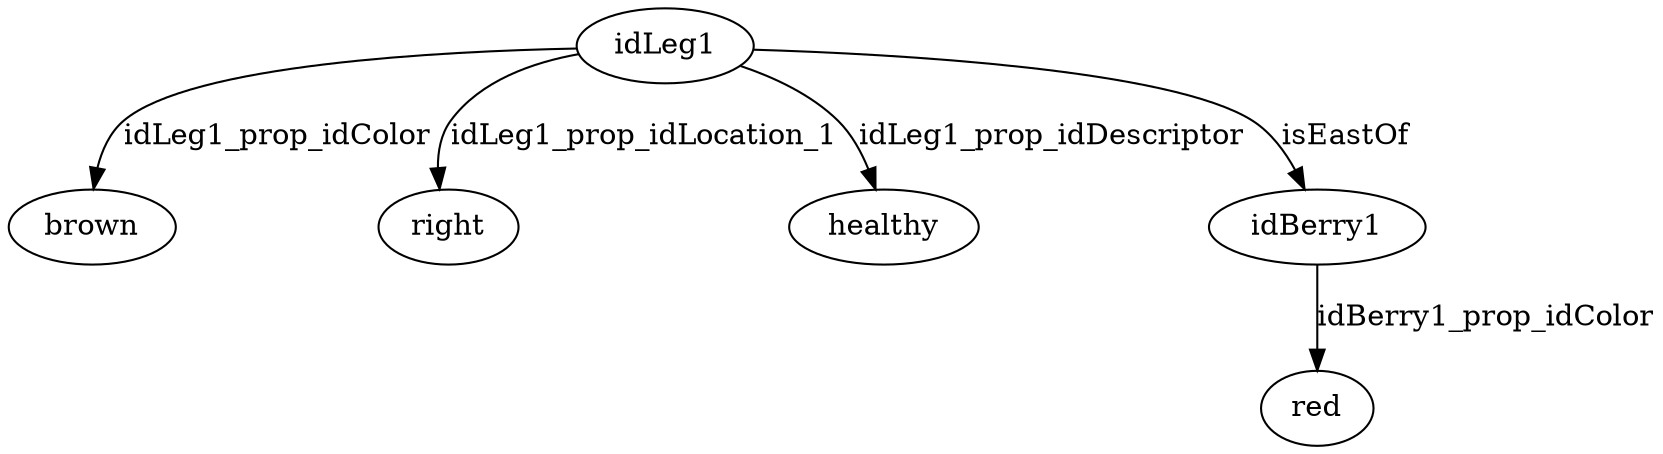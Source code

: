strict digraph  {
idLeg1 [node_type=entity_node, root=root];
brown;
right;
healthy;
idBerry1;
red;
idLeg1 -> brown  [edge_type=property, label=idLeg1_prop_idColor];
idLeg1 -> right  [edge_type=property, label=idLeg1_prop_idLocation_1];
idLeg1 -> healthy  [edge_type=property, label=idLeg1_prop_idDescriptor];
idLeg1 -> idBerry1  [edge_type=relationship, label=isEastOf];
idBerry1 -> red  [edge_type=property, label=idBerry1_prop_idColor];
}
